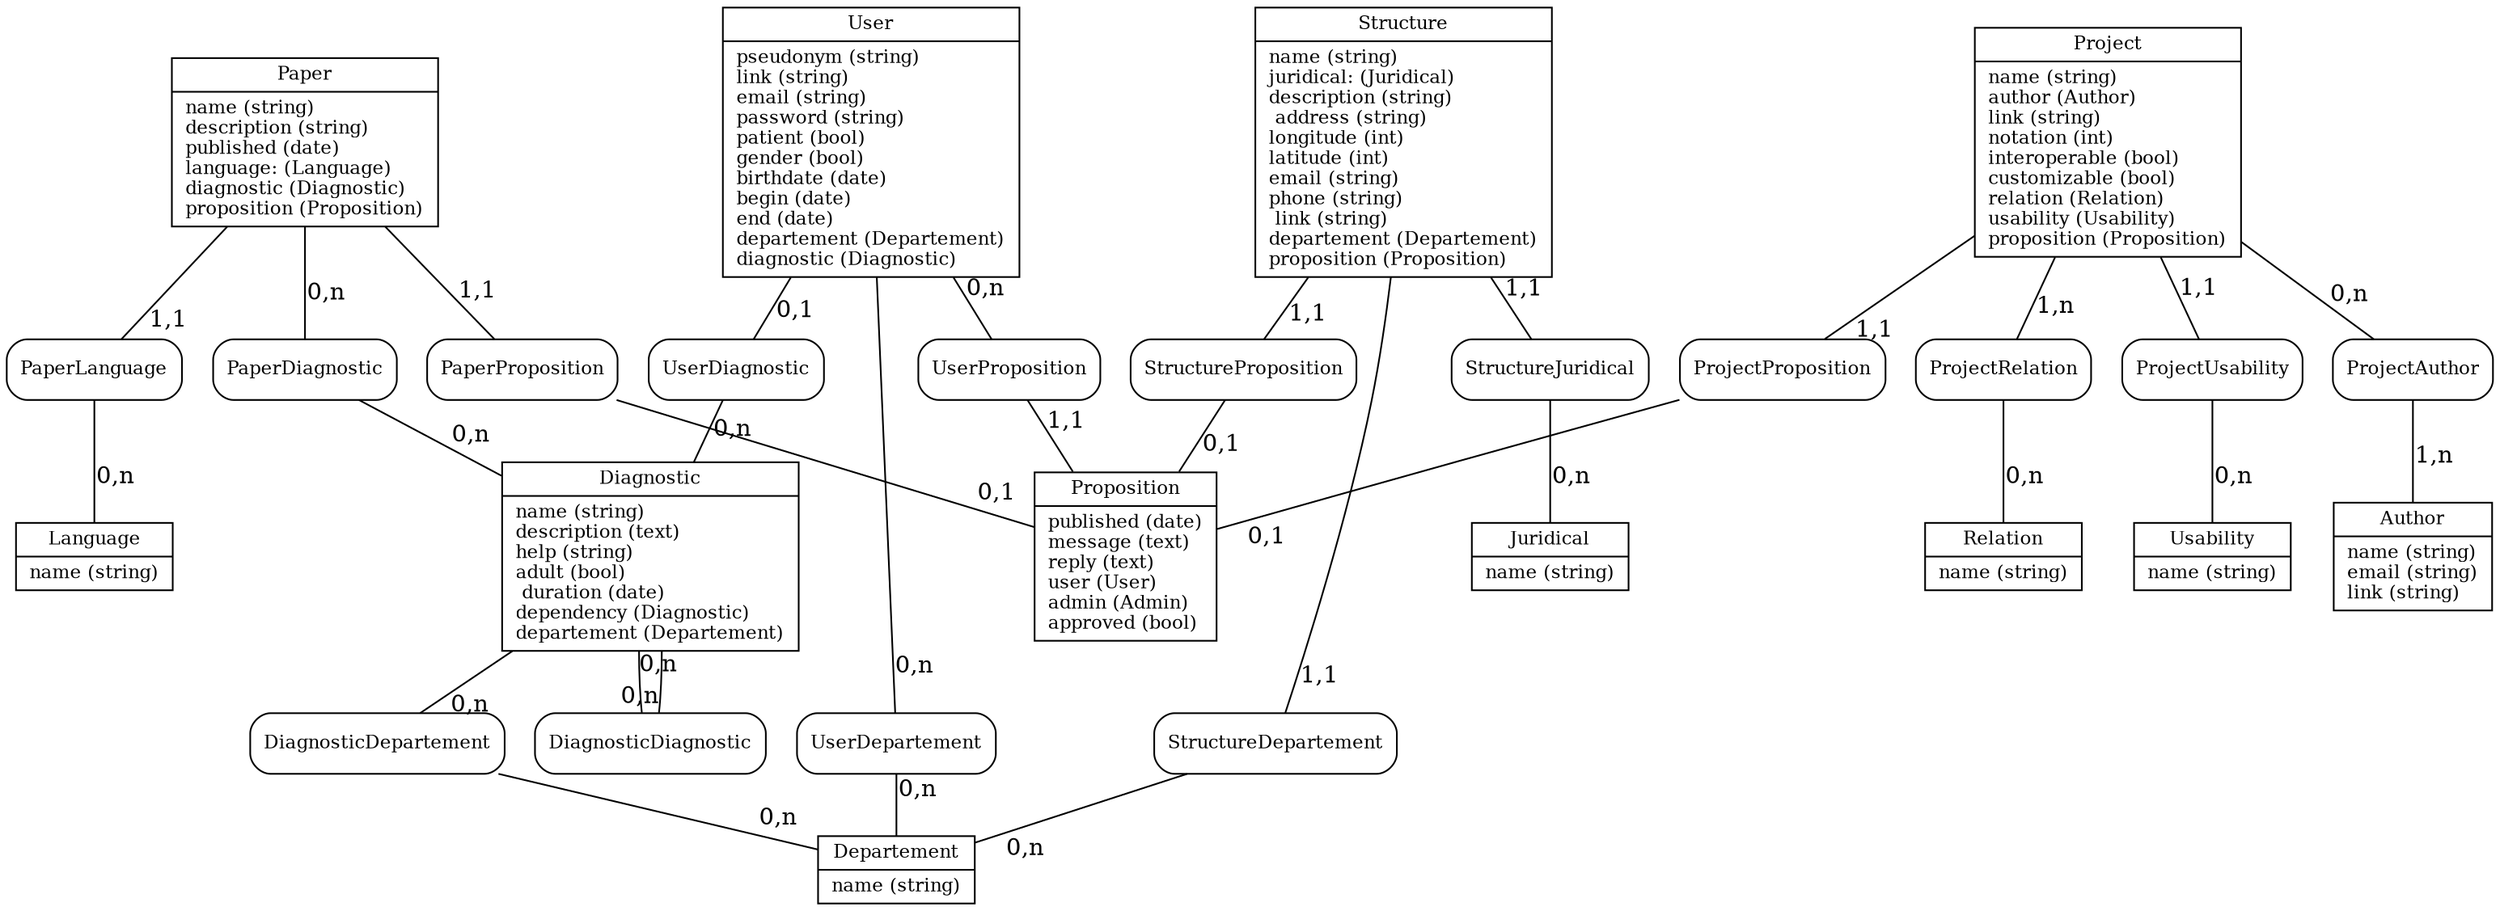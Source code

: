 graph siteRef {
  //! `dot -Tpng > mcd.png mcd.dot`

	splines = true;
	overlap = scalexy;
	node [fontsize = 11];

	/// Table

	nodeTablePaper [label = "{
		Paper
			|
				name (string)\l
				description (string)\l
				published (date)\l
				language: (Language)\l
				diagnostic (Diagnostic)\l
				proposition (Proposition)\l
	}", shape=record];

	nodeTableStructure [label = "{
		Structure
		  |
				name (string)\l
				juridical: (Juridical)\l
				description (string)\l
                address (string)\l
				longitude (int)\l
				latitude (int)\l
				email (string)\l
				phone (string)\l
                link (string)\l
				departement (Departement)\l
				proposition (Proposition)\l
	}", shape=record];

	nodeTableJuridical [label = "{
		Juridical
		  |
				name (string)\l
	}", shape=record];

	nodeTableDepartement [label = "{
		Departement
		  |
				name (string)\l
	}", shape=record];

	nodeTableProject [label = "{
		Project
		  |
				name (string)\l
				author (Author)\l
				link (string)\l
				notation (int)\l
				interoperable (bool)\l
				customizable (bool)\l
				relation (Relation)\l
				usability (Usability)\l
				proposition (Proposition)\l
	}", shape=record];

	nodeTableAuthor [label = "{
		Author
			|
				name (string)\l
				email (string)\l
				link (string)\l
	}", shape=record];

	nodeTableRelation [label = "{
		Relation
			|
				name (string)\l
	}", shape=record];

	nodeTableUsability [label = "{
		Usability
			|
				name (string)\l
	}", shape=record];

	nodeTableProposition [label = "{
		Proposition
			|
				published (date)\l
				message (text)\l
				reply (text)\l
				user (User)\l
				admin (Admin)\l
				approved (bool)\l
	}", shape=record];

	nodeTableDiagnostic [label = "{
		Diagnostic
			|
				name (string)\l
				description (text)\l
				help (string)\l
				adult (bool)\l
                                duration (date)\l
				dependency (Diagnostic)\l
				departement (Departement)\l
	}", shape=record];

	nodeTableUser [label = "{
		User
			|
				pseudonym (string)\l
				link (string)\l
				email (string)\l
				password (string)\l
				patient (bool)\l
				gender (bool)\l
				birthdate (date)\l
				begin (date)\l
				end (date)\l
				departement (Departement)\l
				diagnostic (Diagnostic)\l
	}", shape=record];

	nodeTableLanguage [label = "{
		Language
			|
				name (string)\l
	}", shape=record];

	/// Relation

	nodeRelationPaperDiagnostic [label = "{PaperDiagnostic}", shape = Mrecord];
	nodeRelationPaperProposition [label = "{PaperProposition}", shape = Mrecord];
	nodeRelationStructureJuridical [label = "{StructureJuridical}", shape = Mrecord];
	nodeRelationStructureDepartement [label = "{StructureDepartement}", shape = Mrecord];
	nodeRelationStructureProposition [label = "{StructureProposition}", shape = Mrecord];
	nodeRelationProjectRelation [label = "{ProjectRelation}", shape = Mrecord];
	nodeRelationProjectUsability [label = "{ProjectUsability}", shape = Mrecord];
	nodeRelationProjectProposition [label = "{ProjectProposition}", shape = Mrecord];
	nodeRelationProjectAuthor [label = "{ProjectAuthor}", shape = Mrecord];
	nodeRelationDiagnosticDiagnostic [label = "{DiagnosticDiagnostic}", shape = Mrecord];
	nodeRelationDiagnosticDepartement [label = "{DiagnosticDepartement}", shape = Mrecord];
	nodeRelationUserDepartement [label = "{UserDepartement}", shape = Mrecord];
	nodeRelationUserDiagnostic [label = "{UserDiagnostic}", shape = Mrecord];
	nodeRelationPaperLanguage [label = "{PaperLanguage}", shape = Mrecord];
	nodeRelationUserProposition [label = "{UserProposition}", shape = Mrecord];

	/// Cardinality

	nodeTablePaper -- nodeRelationPaperDiagnostic [headlabel = "0,n", labeldistance = 3];
	nodeRelationPaperDiagnostic -- nodeTableDiagnostic [headlabel = "0,n", labeldistance = 3];
	nodeTablePaper -- nodeRelationPaperProposition [headlabel = "1,1", labeldistance = 3];
	nodeRelationPaperProposition -- nodeTableProposition [headlabel = "0,1", labeldistance = 3]
	nodeTablePaper -- nodeRelationPaperLanguage [headlabel = "1,1", labeldistance = 3];
	nodeRelationPaperLanguage -- nodeTableLanguage [headlabel = "0,n", labeldistance = 3]
	nodeTableStructure -- nodeRelationStructureJuridical [headlabel = "1,1", labeldistance = 3];
	nodeRelationStructureJuridical -- nodeTableJuridical [headlabel = "0,n", labeldistance = 3];
	nodeTableStructure -- nodeRelationStructureDepartement [headlabel = "1,1", labeldistance = 3];
	nodeRelationStructureDepartement -- nodeTableDepartement [headlabel = "0,n", labeldistance = 3];
	nodeTableStructure -- nodeRelationStructureProposition [headlabel = "1,1", labeldistance = 3];
	nodeRelationStructureProposition -- nodeTableProposition [headlabel = "0,1", labeldistance = 3];
	nodeTableProject -- nodeRelationProjectRelation [headlabel = "1,n", labeldistance = 3];
	nodeRelationProjectRelation -- nodeTableRelation [headlabel = "0,n", labeldistance = 3];
	nodeTableProject -- nodeRelationProjectUsability [headlabel = "1,1", labeldistance = 3];
	nodeRelationProjectUsability -- nodeTableUsability [headlabel = "0,n", labeldistance = 3];
	nodeTableProject -- nodeRelationProjectProposition [headlabel = "1,1", labeldistance = 3];
	nodeRelationProjectProposition -- nodeTableProposition [headlabel = "0,1", labeldistance = 3];
	nodeTableProject -- nodeRelationProjectAuthor [headlabel = "0,n", labeldistance = 3];
	nodeRelationProjectAuthor -- nodeTableAuthor [headlabel = "1,n", labeldistance = 3];
	nodeTableDiagnostic -- nodeRelationDiagnosticDiagnostic [headlabel = "0,n", labeldistance = 3];
	nodeRelationDiagnosticDiagnostic -- nodeTableDiagnostic [headlabel = "0,n", labeldistance = 3];
	nodeTableDiagnostic -- nodeRelationDiagnosticDepartement [headlabel = "0,n", labeldistance = 3];
	nodeRelationDiagnosticDepartement -- nodeTableDepartement [headlabel = "0,n", labeldistance = 3];
	nodeTableUser -- nodeRelationUserDepartement [headlabel = "0,n", labeldistance = 3];
	nodeRelationUserDepartement -- nodeTableDepartement [headlabel = "0,n", labeldistance = 3];
	nodeTableUser -- nodeRelationUserDiagnostic [headlabel = "0,1", labeldistance = 3];
	nodeRelationUserDiagnostic -- nodeTableDiagnostic [headlabel = "0,n", labeldistance = 3];
	nodeTableUser -- nodeRelationUserProposition [headlabel = "0,n", labeldistance = 3];
	nodeRelationUserProposition -- nodeTableProposition [headlabel = "1,1", labeldistance = 3];
}
